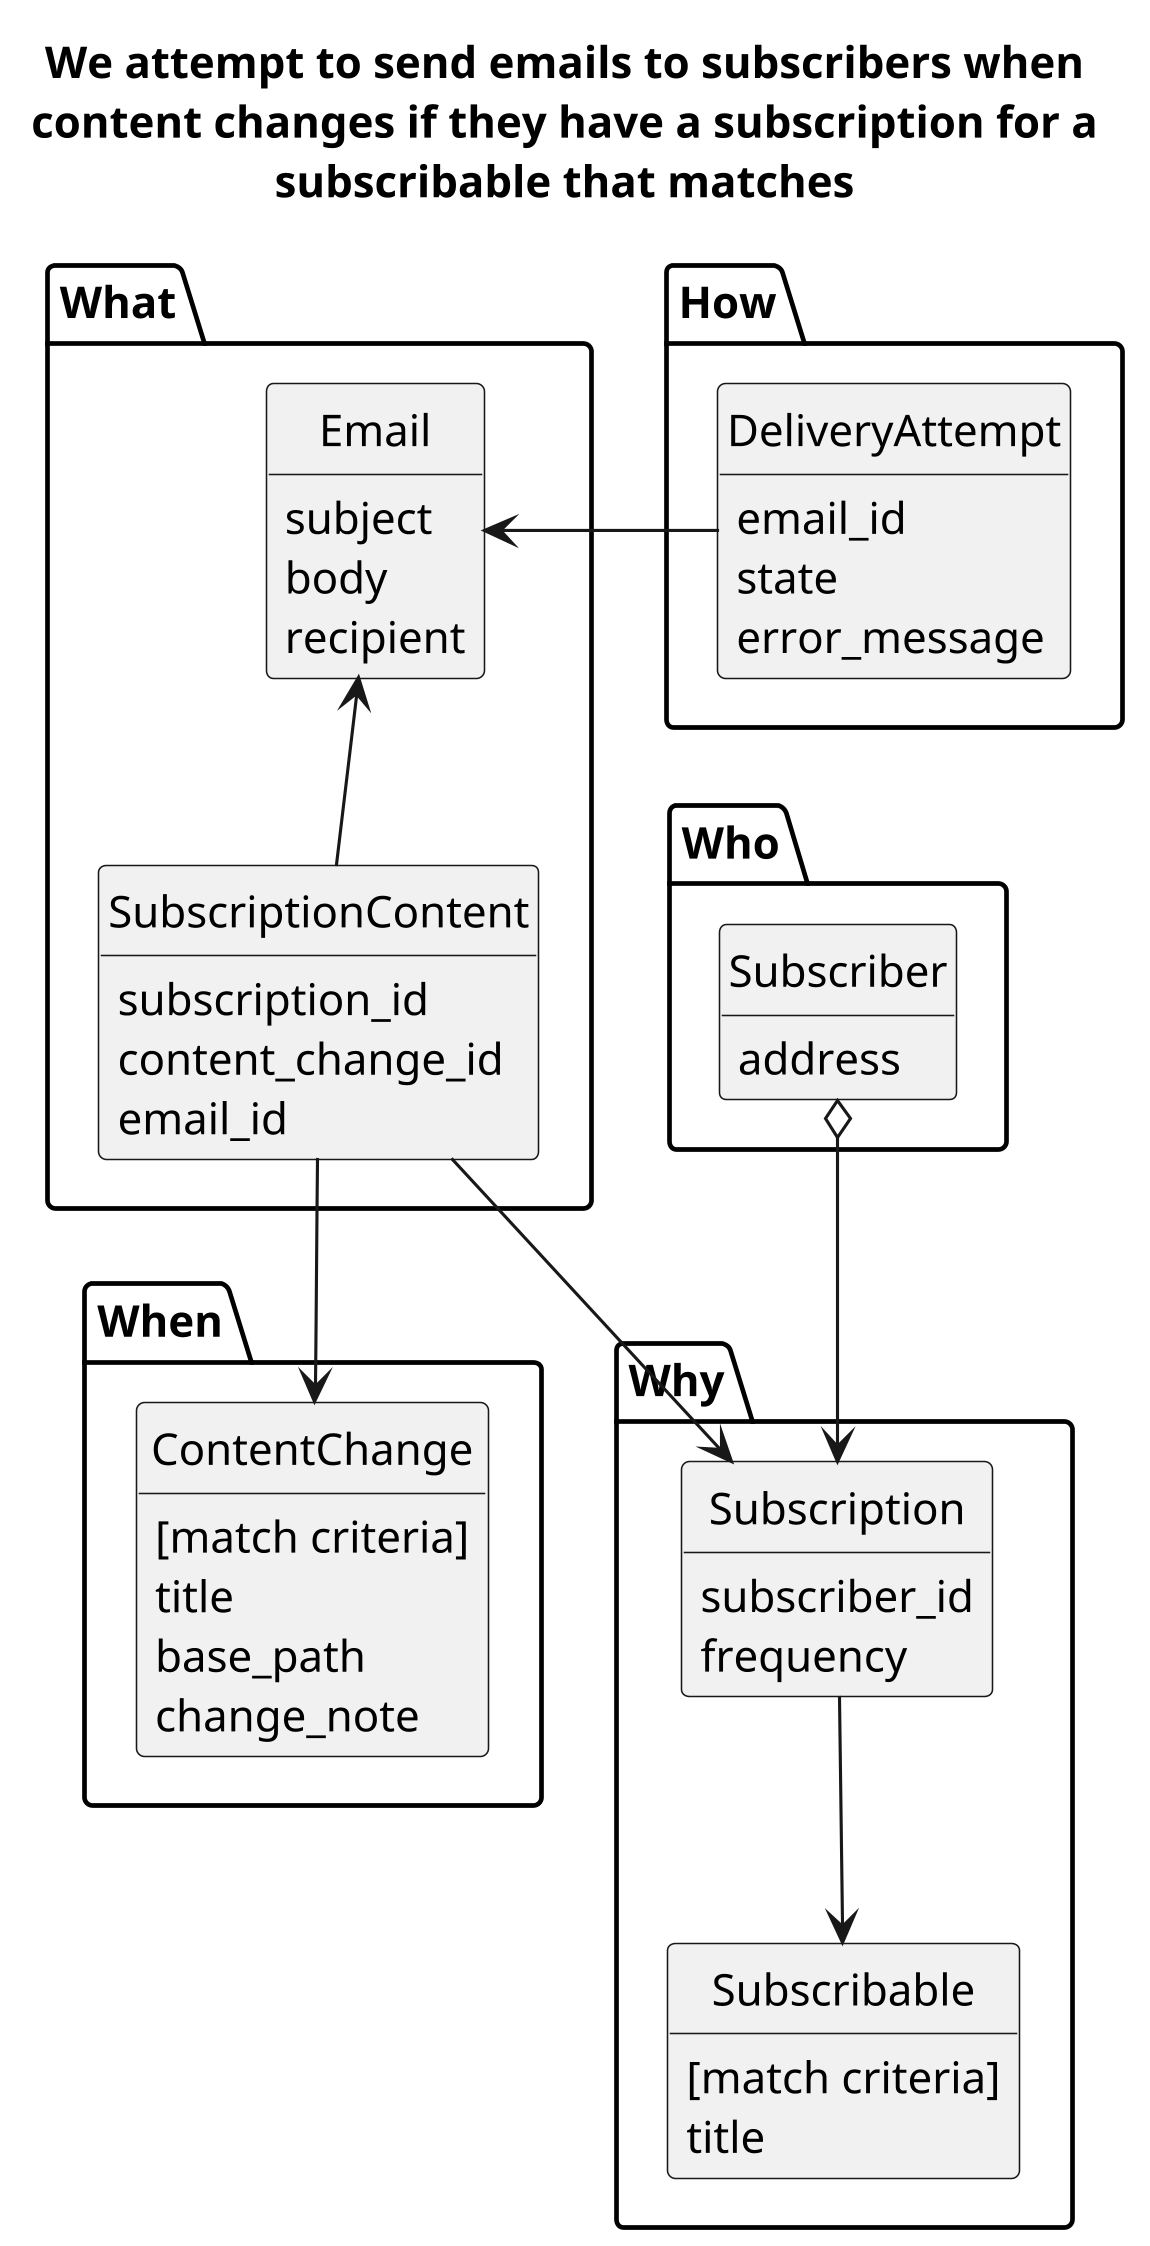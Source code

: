 @startuml

title We attempt to send emails to subscribers when\n\
content changes if they have a subscription for a\n\
subscribable that matches

hide circle
hide empty methods
skinparam shadowing false
skinparam dpi 300

package "When" {
  class ContentChange {
    [match criteria]
    title
    base_path
    change_note
  }
}

package "Who" {
  class Subscriber {
    address
  }
}

package "Why" {
  class Subscribable {
    [match criteria]
    title
  }

  class Subscription {
    subscriber_id
    frequency
  }
}

package "What" {
  class SubscriptionContent {
    subscription_id
    content_change_id
    email_id
  }

  class Email {
    subject
    body
    recipient
  }
}

package "How" {
  class DeliveryAttempt {
    email_id
    state
    error_message
  }
}

Subscriber o-down-> Subscription
Subscription -down-> Subscribable

SubscriptionContent -down-> Subscription
SubscriptionContent -down-> ContentChange
SubscriptionContent -up-> Email

DeliveryAttempt -left-> Email

@enduml
